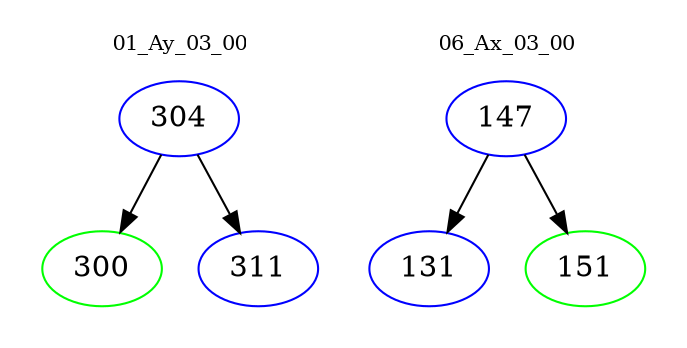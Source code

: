 digraph{
subgraph cluster_0 {
color = white
label = "01_Ay_03_00";
fontsize=10;
T0_304 [label="304", color="blue"]
T0_304 -> T0_300 [color="black"]
T0_300 [label="300", color="green"]
T0_304 -> T0_311 [color="black"]
T0_311 [label="311", color="blue"]
}
subgraph cluster_1 {
color = white
label = "06_Ax_03_00";
fontsize=10;
T1_147 [label="147", color="blue"]
T1_147 -> T1_131 [color="black"]
T1_131 [label="131", color="blue"]
T1_147 -> T1_151 [color="black"]
T1_151 [label="151", color="green"]
}
}
